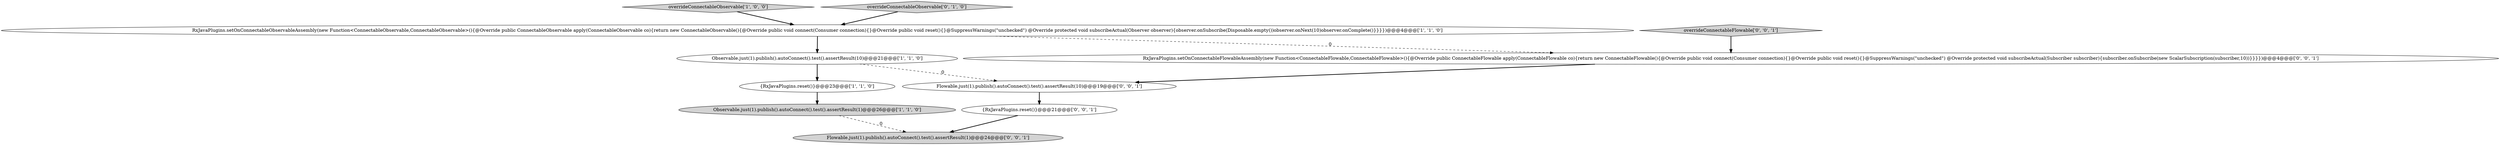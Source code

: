 digraph {
4 [style = filled, label = "overrideConnectableObservable['1', '0', '0']", fillcolor = lightgray, shape = diamond image = "AAA0AAABBB1BBB"];
5 [style = filled, label = "overrideConnectableObservable['0', '1', '0']", fillcolor = lightgray, shape = diamond image = "AAA0AAABBB2BBB"];
1 [style = filled, label = "Observable.just(1).publish().autoConnect().test().assertResult(1)@@@26@@@['1', '1', '0']", fillcolor = lightgray, shape = ellipse image = "AAA0AAABBB1BBB"];
0 [style = filled, label = "RxJavaPlugins.setOnConnectableObservableAssembly(new Function<ConnectableObservable,ConnectableObservable>(){@Override public ConnectableObservable apply(ConnectableObservable co){return new ConnectableObservable(){@Override public void connect(Consumer connection){}@Override public void reset(){}@SuppressWarnings(\"unchecked\") @Override protected void subscribeActual(Observer observer){observer.onSubscribe(Disposable.empty())observer.onNext(10)observer.onComplete()}}}})@@@4@@@['1', '1', '0']", fillcolor = white, shape = ellipse image = "AAA0AAABBB1BBB"];
7 [style = filled, label = "RxJavaPlugins.setOnConnectableFlowableAssembly(new Function<ConnectableFlowable,ConnectableFlowable>(){@Override public ConnectableFlowable apply(ConnectableFlowable co){return new ConnectableFlowable(){@Override public void connect(Consumer connection){}@Override public void reset(){}@SuppressWarnings(\"unchecked\") @Override protected void subscribeActual(Subscriber subscriber){subscriber.onSubscribe(new ScalarSubscription(subscriber,10))}}}})@@@4@@@['0', '0', '1']", fillcolor = white, shape = ellipse image = "AAA0AAABBB3BBB"];
8 [style = filled, label = "{RxJavaPlugins.reset()}@@@21@@@['0', '0', '1']", fillcolor = white, shape = ellipse image = "AAA0AAABBB3BBB"];
6 [style = filled, label = "Flowable.just(1).publish().autoConnect().test().assertResult(10)@@@19@@@['0', '0', '1']", fillcolor = white, shape = ellipse image = "AAA0AAABBB3BBB"];
10 [style = filled, label = "Flowable.just(1).publish().autoConnect().test().assertResult(1)@@@24@@@['0', '0', '1']", fillcolor = lightgray, shape = ellipse image = "AAA0AAABBB3BBB"];
3 [style = filled, label = "Observable.just(1).publish().autoConnect().test().assertResult(10)@@@21@@@['1', '1', '0']", fillcolor = white, shape = ellipse image = "AAA0AAABBB1BBB"];
2 [style = filled, label = "{RxJavaPlugins.reset()}@@@23@@@['1', '1', '0']", fillcolor = white, shape = ellipse image = "AAA0AAABBB1BBB"];
9 [style = filled, label = "overrideConnectableFlowable['0', '0', '1']", fillcolor = lightgray, shape = diamond image = "AAA0AAABBB3BBB"];
7->6 [style = bold, label=""];
5->0 [style = bold, label=""];
0->7 [style = dashed, label="0"];
3->6 [style = dashed, label="0"];
0->3 [style = bold, label=""];
1->10 [style = dashed, label="0"];
2->1 [style = bold, label=""];
6->8 [style = bold, label=""];
8->10 [style = bold, label=""];
3->2 [style = bold, label=""];
4->0 [style = bold, label=""];
9->7 [style = bold, label=""];
}
